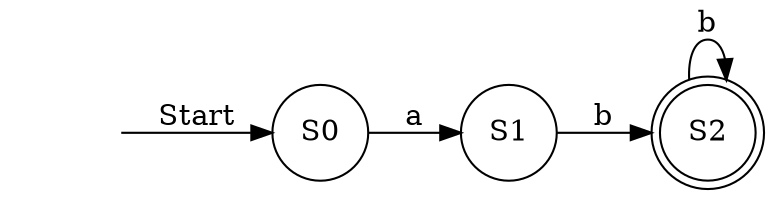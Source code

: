 digraph DFA {
	rankdir=LR size="600, 800"
	node [shape=circle]
	"" [shape=none]
	S0 [label=S0 shape=circle]
	S1 [label=S1 shape=circle]
	S2 [label=S2 shape=doublecircle]
	"" -> S0 [label=Start]
	S0 -> S1 [label=a]
	S1 -> S2 [label=b]
	S2 -> S2 [label=b]
}
